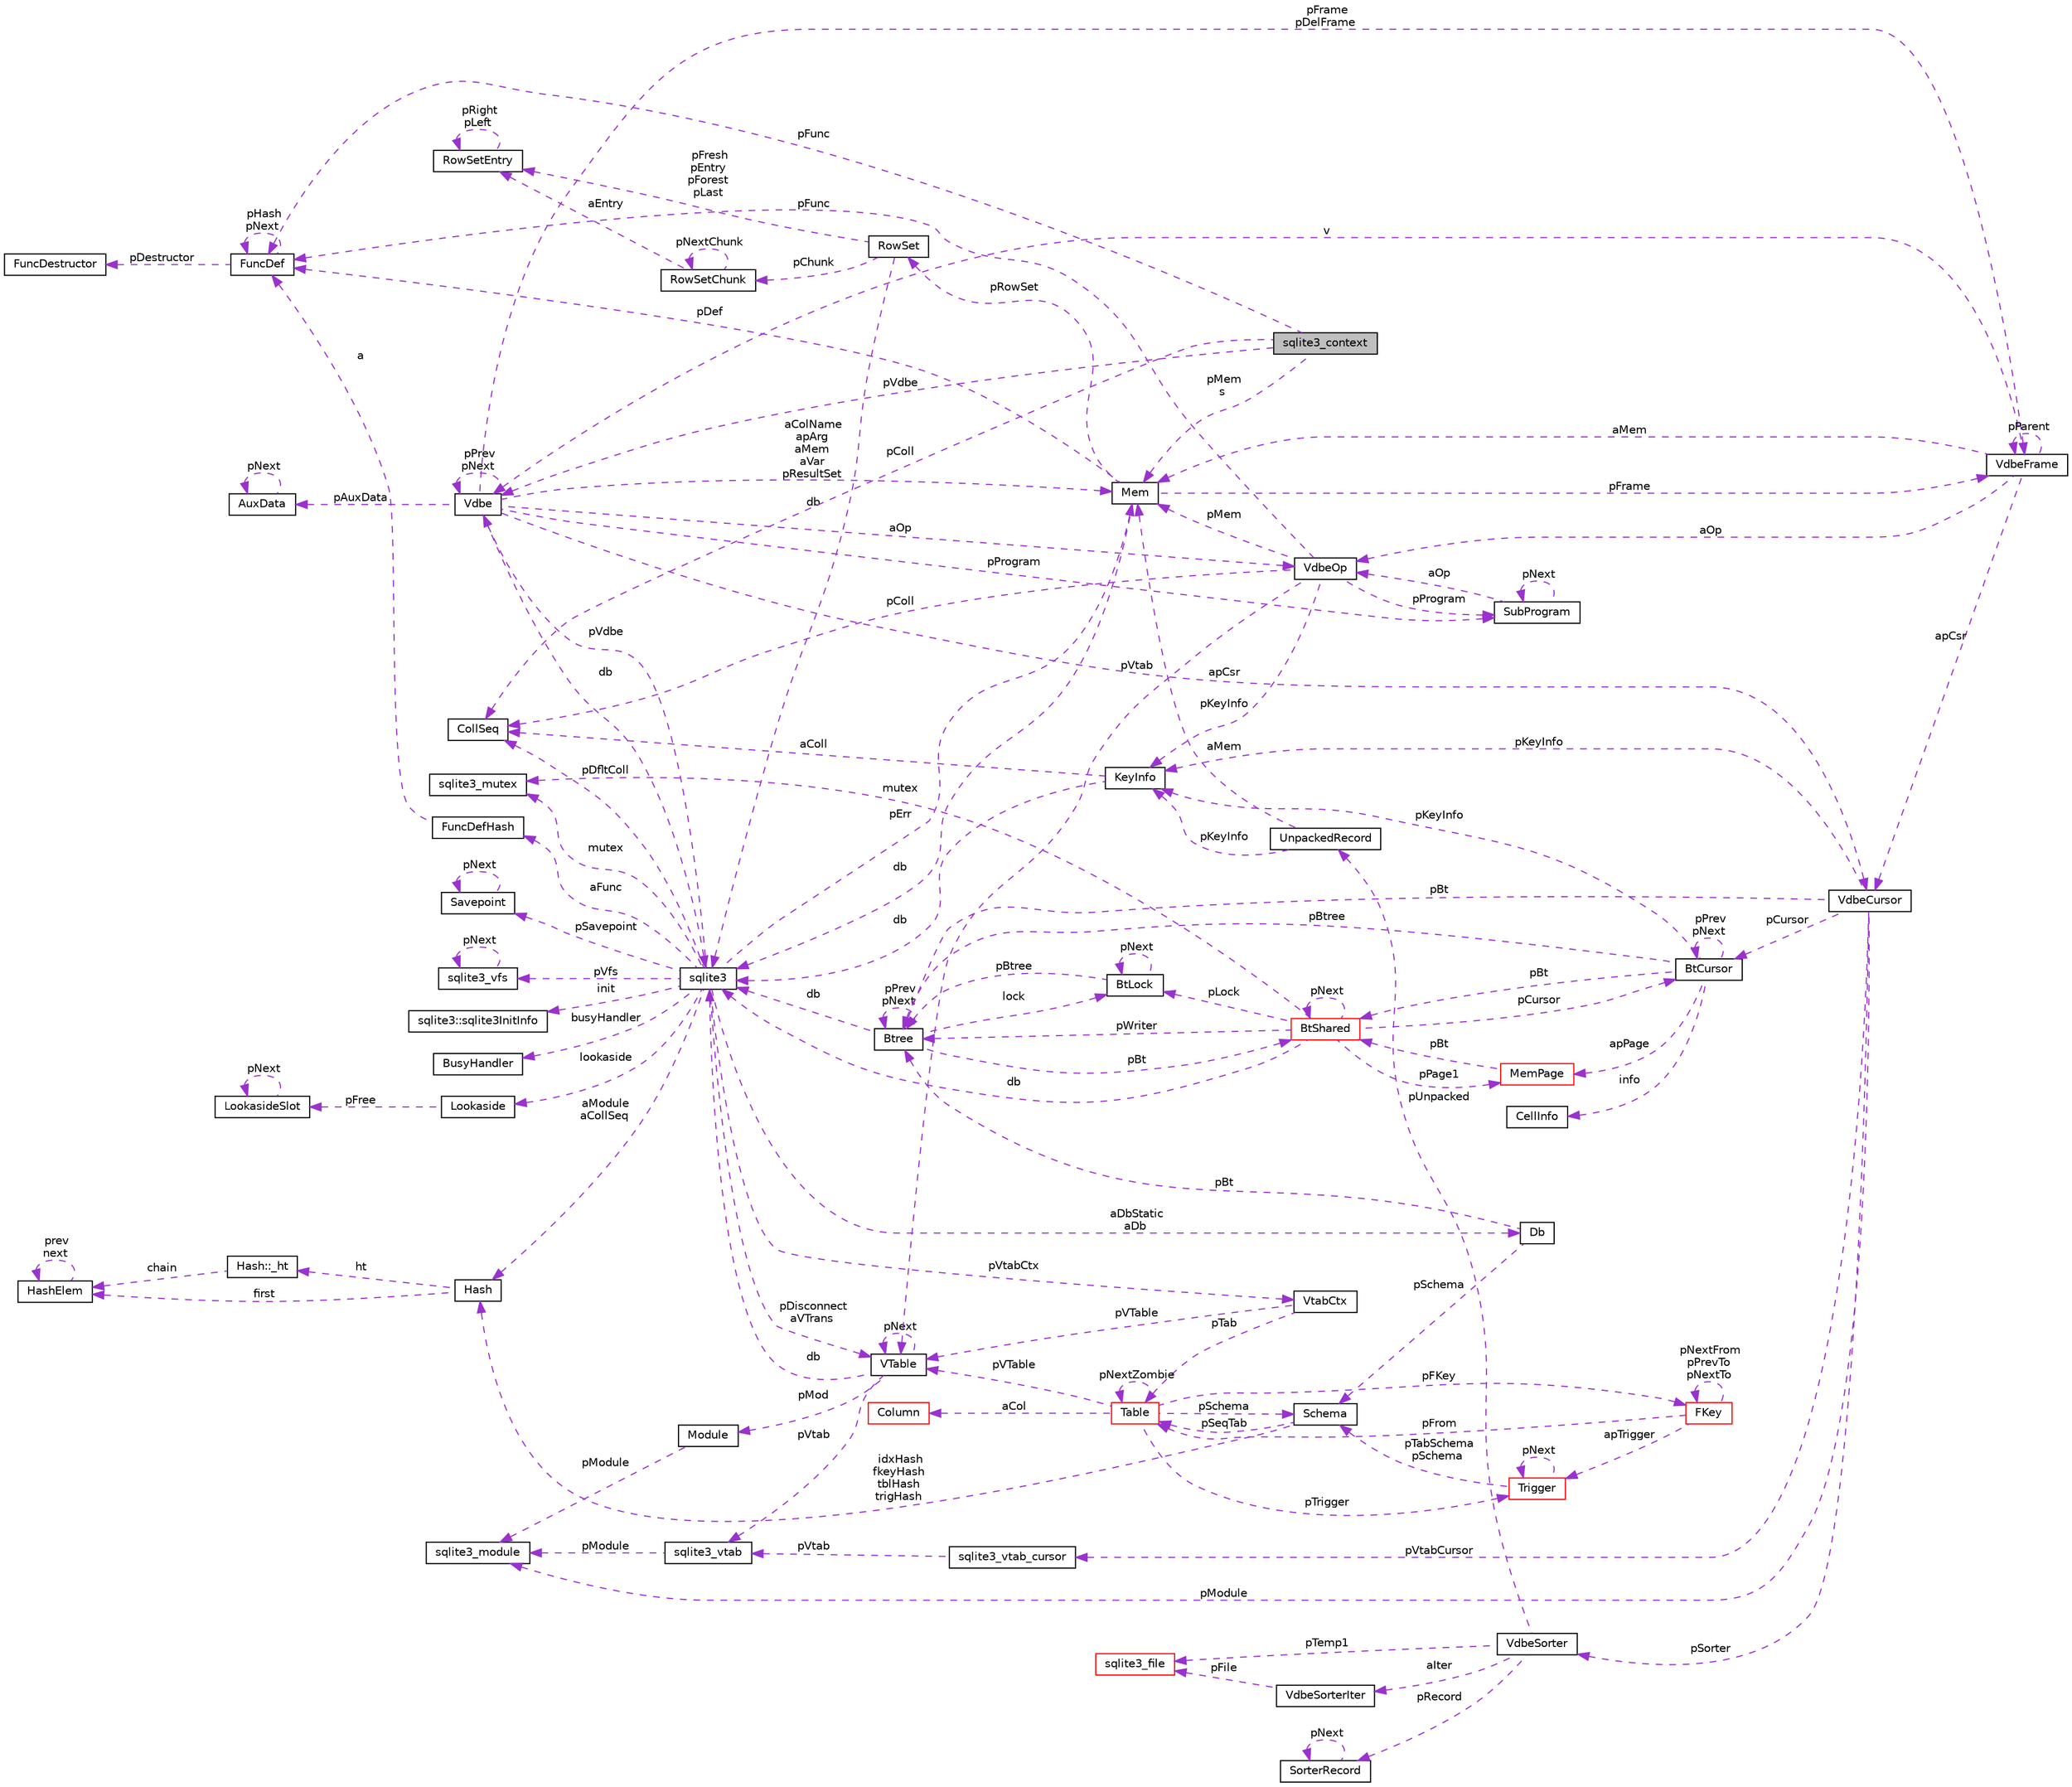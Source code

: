 digraph G
{
 // INTERACTIVE_SVG=YES
  edge [fontname="Helvetica",fontsize="10",labelfontname="Helvetica",labelfontsize="10"];
  node [fontname="Helvetica",fontsize="10",shape=record];
  rankdir="LR";
  Node1 [label="sqlite3_context",height=0.2,width=0.4,color="black", fillcolor="grey75", style="filled" fontcolor="black"];
  Node2 -> Node1 [dir="back",color="darkorchid3",fontsize="10",style="dashed",label=" pVdbe" ,fontname="Helvetica"];
  Node2 [label="Vdbe",height=0.2,width=0.4,color="black", fillcolor="white", style="filled",URL="$db/df8/struct_vdbe.html"];
  Node2 -> Node2 [dir="back",color="darkorchid3",fontsize="10",style="dashed",label=" pPrev\npNext" ,fontname="Helvetica"];
  Node3 -> Node2 [dir="back",color="darkorchid3",fontsize="10",style="dashed",label=" aColName\napArg\naMem\naVar\npResultSet" ,fontname="Helvetica"];
  Node3 [label="Mem",height=0.2,width=0.4,color="black", fillcolor="white", style="filled",URL="$df/d48/struct_mem.html"];
  Node4 -> Node3 [dir="back",color="darkorchid3",fontsize="10",style="dashed",label=" db" ,fontname="Helvetica"];
  Node4 [label="sqlite3",height=0.2,width=0.4,color="black", fillcolor="white", style="filled",URL="$d9/dcd/structsqlite3.html"];
  Node3 -> Node4 [dir="back",color="darkorchid3",fontsize="10",style="dashed",label=" pErr" ,fontname="Helvetica"];
  Node2 -> Node4 [dir="back",color="darkorchid3",fontsize="10",style="dashed",label=" pVdbe" ,fontname="Helvetica"];
  Node5 -> Node4 [dir="back",color="darkorchid3",fontsize="10",style="dashed",label=" pSavepoint" ,fontname="Helvetica"];
  Node5 [label="Savepoint",height=0.2,width=0.4,color="black", fillcolor="white", style="filled",URL="$db/dde/struct_savepoint.html"];
  Node5 -> Node5 [dir="back",color="darkorchid3",fontsize="10",style="dashed",label=" pNext" ,fontname="Helvetica"];
  Node6 -> Node4 [dir="back",color="darkorchid3",fontsize="10",style="dashed",label=" aFunc" ,fontname="Helvetica"];
  Node6 [label="FuncDefHash",height=0.2,width=0.4,color="black", fillcolor="white", style="filled",URL="$db/dfc/struct_func_def_hash.html"];
  Node7 -> Node6 [dir="back",color="darkorchid3",fontsize="10",style="dashed",label=" a" ,fontname="Helvetica"];
  Node7 [label="FuncDef",height=0.2,width=0.4,color="black", fillcolor="white", style="filled",URL="$df/d38/struct_func_def.html"];
  Node8 -> Node7 [dir="back",color="darkorchid3",fontsize="10",style="dashed",label=" pDestructor" ,fontname="Helvetica"];
  Node8 [label="FuncDestructor",height=0.2,width=0.4,color="black", fillcolor="white", style="filled",URL="$d5/da4/struct_func_destructor.html"];
  Node7 -> Node7 [dir="back",color="darkorchid3",fontsize="10",style="dashed",label=" pHash\npNext" ,fontname="Helvetica"];
  Node9 -> Node4 [dir="back",color="darkorchid3",fontsize="10",style="dashed",label=" lookaside" ,fontname="Helvetica"];
  Node9 [label="Lookaside",height=0.2,width=0.4,color="black", fillcolor="white", style="filled",URL="$d4/d8a/struct_lookaside.html"];
  Node10 -> Node9 [dir="back",color="darkorchid3",fontsize="10",style="dashed",label=" pFree" ,fontname="Helvetica"];
  Node10 [label="LookasideSlot",height=0.2,width=0.4,color="black", fillcolor="white", style="filled",URL="$dd/d17/struct_lookaside_slot.html"];
  Node10 -> Node10 [dir="back",color="darkorchid3",fontsize="10",style="dashed",label=" pNext" ,fontname="Helvetica"];
  Node11 -> Node4 [dir="back",color="darkorchid3",fontsize="10",style="dashed",label=" mutex" ,fontname="Helvetica"];
  Node11 [label="sqlite3_mutex",height=0.2,width=0.4,color="black", fillcolor="white", style="filled",URL="$d5/d3c/structsqlite3__mutex.html"];
  Node12 -> Node4 [dir="back",color="darkorchid3",fontsize="10",style="dashed",label=" pVfs" ,fontname="Helvetica"];
  Node12 [label="sqlite3_vfs",height=0.2,width=0.4,color="black", fillcolor="white", style="filled",URL="$d3/d36/structsqlite3__vfs.html"];
  Node12 -> Node12 [dir="back",color="darkorchid3",fontsize="10",style="dashed",label=" pNext" ,fontname="Helvetica"];
  Node13 -> Node4 [dir="back",color="darkorchid3",fontsize="10",style="dashed",label=" init" ,fontname="Helvetica"];
  Node13 [label="sqlite3::sqlite3InitInfo",height=0.2,width=0.4,color="black", fillcolor="white", style="filled",URL="$d7/d84/structsqlite3_1_1sqlite3_init_info.html"];
  Node14 -> Node4 [dir="back",color="darkorchid3",fontsize="10",style="dashed",label=" busyHandler" ,fontname="Helvetica"];
  Node14 [label="BusyHandler",height=0.2,width=0.4,color="black", fillcolor="white", style="filled",URL="$d4/d89/struct_busy_handler.html"];
  Node15 -> Node4 [dir="back",color="darkorchid3",fontsize="10",style="dashed",label=" pVtabCtx" ,fontname="Helvetica"];
  Node15 [label="VtabCtx",height=0.2,width=0.4,color="black", fillcolor="white", style="filled",URL="$de/dae/struct_vtab_ctx.html"];
  Node16 -> Node15 [dir="back",color="darkorchid3",fontsize="10",style="dashed",label=" pVTable" ,fontname="Helvetica"];
  Node16 [label="VTable",height=0.2,width=0.4,color="black", fillcolor="white", style="filled",URL="$db/d7e/struct_v_table.html"];
  Node4 -> Node16 [dir="back",color="darkorchid3",fontsize="10",style="dashed",label=" db" ,fontname="Helvetica"];
  Node16 -> Node16 [dir="back",color="darkorchid3",fontsize="10",style="dashed",label=" pNext" ,fontname="Helvetica"];
  Node17 -> Node16 [dir="back",color="darkorchid3",fontsize="10",style="dashed",label=" pMod" ,fontname="Helvetica"];
  Node17 [label="Module",height=0.2,width=0.4,color="black", fillcolor="white", style="filled",URL="$d0/d3b/struct_module.html"];
  Node18 -> Node17 [dir="back",color="darkorchid3",fontsize="10",style="dashed",label=" pModule" ,fontname="Helvetica"];
  Node18 [label="sqlite3_module",height=0.2,width=0.4,color="black", fillcolor="white", style="filled",URL="$dd/de4/structsqlite3__module.html"];
  Node19 -> Node16 [dir="back",color="darkorchid3",fontsize="10",style="dashed",label=" pVtab" ,fontname="Helvetica"];
  Node19 [label="sqlite3_vtab",height=0.2,width=0.4,color="black", fillcolor="white", style="filled",URL="$d3/d12/structsqlite3__vtab.html"];
  Node18 -> Node19 [dir="back",color="darkorchid3",fontsize="10",style="dashed",label=" pModule" ,fontname="Helvetica"];
  Node20 -> Node15 [dir="back",color="darkorchid3",fontsize="10",style="dashed",label=" pTab" ,fontname="Helvetica"];
  Node20 [label="Table",height=0.2,width=0.4,color="red", fillcolor="white", style="filled",URL="$d5/d0d/struct_table.html"];
  Node21 -> Node20 [dir="back",color="darkorchid3",fontsize="10",style="dashed",label=" pSchema" ,fontname="Helvetica"];
  Node21 [label="Schema",height=0.2,width=0.4,color="black", fillcolor="white", style="filled",URL="$df/d15/struct_schema.html"];
  Node20 -> Node21 [dir="back",color="darkorchid3",fontsize="10",style="dashed",label=" pSeqTab" ,fontname="Helvetica"];
  Node22 -> Node21 [dir="back",color="darkorchid3",fontsize="10",style="dashed",label=" idxHash\nfkeyHash\ntblHash\ntrigHash" ,fontname="Helvetica"];
  Node22 [label="Hash",height=0.2,width=0.4,color="black", fillcolor="white", style="filled",URL="$d2/d7a/struct_hash.html"];
  Node23 -> Node22 [dir="back",color="darkorchid3",fontsize="10",style="dashed",label=" ht" ,fontname="Helvetica"];
  Node23 [label="Hash::_ht",height=0.2,width=0.4,color="black", fillcolor="white", style="filled",URL="$dd/d00/struct_hash_1_1__ht.html"];
  Node24 -> Node23 [dir="back",color="darkorchid3",fontsize="10",style="dashed",label=" chain" ,fontname="Helvetica"];
  Node24 [label="HashElem",height=0.2,width=0.4,color="black", fillcolor="white", style="filled",URL="$df/d01/struct_hash_elem.html"];
  Node24 -> Node24 [dir="back",color="darkorchid3",fontsize="10",style="dashed",label=" prev\nnext" ,fontname="Helvetica"];
  Node24 -> Node22 [dir="back",color="darkorchid3",fontsize="10",style="dashed",label=" first" ,fontname="Helvetica"];
  Node25 -> Node20 [dir="back",color="darkorchid3",fontsize="10",style="dashed",label=" aCol" ,fontname="Helvetica"];
  Node25 [label="Column",height=0.2,width=0.4,color="red", fillcolor="white", style="filled",URL="$d0/d14/struct_column.html"];
  Node26 -> Node20 [dir="back",color="darkorchid3",fontsize="10",style="dashed",label=" pFKey" ,fontname="Helvetica"];
  Node26 [label="FKey",height=0.2,width=0.4,color="red", fillcolor="white", style="filled",URL="$d0/dbd/struct_f_key.html"];
  Node26 -> Node26 [dir="back",color="darkorchid3",fontsize="10",style="dashed",label=" pNextFrom\npPrevTo\npNextTo" ,fontname="Helvetica"];
  Node20 -> Node26 [dir="back",color="darkorchid3",fontsize="10",style="dashed",label=" pFrom" ,fontname="Helvetica"];
  Node27 -> Node26 [dir="back",color="darkorchid3",fontsize="10",style="dashed",label=" apTrigger" ,fontname="Helvetica"];
  Node27 [label="Trigger",height=0.2,width=0.4,color="red", fillcolor="white", style="filled",URL="$d1/dd9/struct_trigger.html"];
  Node21 -> Node27 [dir="back",color="darkorchid3",fontsize="10",style="dashed",label=" pTabSchema\npSchema" ,fontname="Helvetica"];
  Node27 -> Node27 [dir="back",color="darkorchid3",fontsize="10",style="dashed",label=" pNext" ,fontname="Helvetica"];
  Node16 -> Node20 [dir="back",color="darkorchid3",fontsize="10",style="dashed",label=" pVTable" ,fontname="Helvetica"];
  Node20 -> Node20 [dir="back",color="darkorchid3",fontsize="10",style="dashed",label=" pNextZombie" ,fontname="Helvetica"];
  Node27 -> Node20 [dir="back",color="darkorchid3",fontsize="10",style="dashed",label=" pTrigger" ,fontname="Helvetica"];
  Node28 -> Node4 [dir="back",color="darkorchid3",fontsize="10",style="dashed",label=" pDfltColl" ,fontname="Helvetica"];
  Node28 [label="CollSeq",height=0.2,width=0.4,color="black", fillcolor="white", style="filled",URL="$d0/d7d/struct_coll_seq.html"];
  Node16 -> Node4 [dir="back",color="darkorchid3",fontsize="10",style="dashed",label=" pDisconnect\naVTrans" ,fontname="Helvetica"];
  Node29 -> Node4 [dir="back",color="darkorchid3",fontsize="10",style="dashed",label=" aDbStatic\naDb" ,fontname="Helvetica"];
  Node29 [label="Db",height=0.2,width=0.4,color="black", fillcolor="white", style="filled",URL="$db/dd1/struct_db.html"];
  Node21 -> Node29 [dir="back",color="darkorchid3",fontsize="10",style="dashed",label=" pSchema" ,fontname="Helvetica"];
  Node30 -> Node29 [dir="back",color="darkorchid3",fontsize="10",style="dashed",label=" pBt" ,fontname="Helvetica"];
  Node30 [label="Btree",height=0.2,width=0.4,color="black", fillcolor="white", style="filled",URL="$d9/d90/struct_btree.html"];
  Node31 -> Node30 [dir="back",color="darkorchid3",fontsize="10",style="dashed",label=" pBt" ,fontname="Helvetica"];
  Node31 [label="BtShared",height=0.2,width=0.4,color="red", fillcolor="white", style="filled",URL="$d3/d1f/struct_bt_shared.html"];
  Node32 -> Node31 [dir="back",color="darkorchid3",fontsize="10",style="dashed",label=" pCursor" ,fontname="Helvetica"];
  Node32 [label="BtCursor",height=0.2,width=0.4,color="black", fillcolor="white", style="filled",URL="$db/d2c/struct_bt_cursor.html"];
  Node32 -> Node32 [dir="back",color="darkorchid3",fontsize="10",style="dashed",label=" pPrev\npNext" ,fontname="Helvetica"];
  Node33 -> Node32 [dir="back",color="darkorchid3",fontsize="10",style="dashed",label=" info" ,fontname="Helvetica"];
  Node33 [label="CellInfo",height=0.2,width=0.4,color="black", fillcolor="white", style="filled",URL="$de/dbe/struct_cell_info.html"];
  Node31 -> Node32 [dir="back",color="darkorchid3",fontsize="10",style="dashed",label=" pBt" ,fontname="Helvetica"];
  Node34 -> Node32 [dir="back",color="darkorchid3",fontsize="10",style="dashed",label=" apPage" ,fontname="Helvetica"];
  Node34 [label="MemPage",height=0.2,width=0.4,color="red", fillcolor="white", style="filled",URL="$d8/d9f/struct_mem_page.html"];
  Node31 -> Node34 [dir="back",color="darkorchid3",fontsize="10",style="dashed",label=" pBt" ,fontname="Helvetica"];
  Node35 -> Node32 [dir="back",color="darkorchid3",fontsize="10",style="dashed",label=" pKeyInfo" ,fontname="Helvetica"];
  Node35 [label="KeyInfo",height=0.2,width=0.4,color="black", fillcolor="white", style="filled",URL="$dc/d2f/struct_key_info.html"];
  Node4 -> Node35 [dir="back",color="darkorchid3",fontsize="10",style="dashed",label=" db" ,fontname="Helvetica"];
  Node28 -> Node35 [dir="back",color="darkorchid3",fontsize="10",style="dashed",label=" aColl" ,fontname="Helvetica"];
  Node30 -> Node32 [dir="back",color="darkorchid3",fontsize="10",style="dashed",label=" pBtree" ,fontname="Helvetica"];
  Node31 -> Node31 [dir="back",color="darkorchid3",fontsize="10",style="dashed",label=" pNext" ,fontname="Helvetica"];
  Node4 -> Node31 [dir="back",color="darkorchid3",fontsize="10",style="dashed",label=" db" ,fontname="Helvetica"];
  Node11 -> Node31 [dir="back",color="darkorchid3",fontsize="10",style="dashed",label=" mutex" ,fontname="Helvetica"];
  Node36 -> Node31 [dir="back",color="darkorchid3",fontsize="10",style="dashed",label=" pLock" ,fontname="Helvetica"];
  Node36 [label="BtLock",height=0.2,width=0.4,color="black", fillcolor="white", style="filled",URL="$d1/d28/struct_bt_lock.html"];
  Node36 -> Node36 [dir="back",color="darkorchid3",fontsize="10",style="dashed",label=" pNext" ,fontname="Helvetica"];
  Node30 -> Node36 [dir="back",color="darkorchid3",fontsize="10",style="dashed",label=" pBtree" ,fontname="Helvetica"];
  Node34 -> Node31 [dir="back",color="darkorchid3",fontsize="10",style="dashed",label=" pPage1" ,fontname="Helvetica"];
  Node30 -> Node31 [dir="back",color="darkorchid3",fontsize="10",style="dashed",label=" pWriter" ,fontname="Helvetica"];
  Node4 -> Node30 [dir="back",color="darkorchid3",fontsize="10",style="dashed",label=" db" ,fontname="Helvetica"];
  Node36 -> Node30 [dir="back",color="darkorchid3",fontsize="10",style="dashed",label=" lock" ,fontname="Helvetica"];
  Node30 -> Node30 [dir="back",color="darkorchid3",fontsize="10",style="dashed",label=" pPrev\npNext" ,fontname="Helvetica"];
  Node22 -> Node4 [dir="back",color="darkorchid3",fontsize="10",style="dashed",label=" aModule\naCollSeq" ,fontname="Helvetica"];
  Node37 -> Node3 [dir="back",color="darkorchid3",fontsize="10",style="dashed",label=" pFrame" ,fontname="Helvetica"];
  Node37 [label="VdbeFrame",height=0.2,width=0.4,color="black", fillcolor="white", style="filled",URL="$de/d74/struct_vdbe_frame.html"];
  Node3 -> Node37 [dir="back",color="darkorchid3",fontsize="10",style="dashed",label=" aMem" ,fontname="Helvetica"];
  Node2 -> Node37 [dir="back",color="darkorchid3",fontsize="10",style="dashed",label=" v" ,fontname="Helvetica"];
  Node37 -> Node37 [dir="back",color="darkorchid3",fontsize="10",style="dashed",label=" pParent" ,fontname="Helvetica"];
  Node38 -> Node37 [dir="back",color="darkorchid3",fontsize="10",style="dashed",label=" apCsr" ,fontname="Helvetica"];
  Node38 [label="VdbeCursor",height=0.2,width=0.4,color="black", fillcolor="white", style="filled",URL="$d5/dd1/struct_vdbe_cursor.html"];
  Node32 -> Node38 [dir="back",color="darkorchid3",fontsize="10",style="dashed",label=" pCursor" ,fontname="Helvetica"];
  Node18 -> Node38 [dir="back",color="darkorchid3",fontsize="10",style="dashed",label=" pModule" ,fontname="Helvetica"];
  Node39 -> Node38 [dir="back",color="darkorchid3",fontsize="10",style="dashed",label=" pVtabCursor" ,fontname="Helvetica"];
  Node39 [label="sqlite3_vtab_cursor",height=0.2,width=0.4,color="black", fillcolor="white", style="filled",URL="$d3/d17/structsqlite3__vtab__cursor.html"];
  Node19 -> Node39 [dir="back",color="darkorchid3",fontsize="10",style="dashed",label=" pVtab" ,fontname="Helvetica"];
  Node40 -> Node38 [dir="back",color="darkorchid3",fontsize="10",style="dashed",label=" pSorter" ,fontname="Helvetica"];
  Node40 [label="VdbeSorter",height=0.2,width=0.4,color="black", fillcolor="white", style="filled",URL="$d3/d85/struct_vdbe_sorter.html"];
  Node41 -> Node40 [dir="back",color="darkorchid3",fontsize="10",style="dashed",label=" aIter" ,fontname="Helvetica"];
  Node41 [label="VdbeSorterIter",height=0.2,width=0.4,color="black", fillcolor="white", style="filled",URL="$df/dcd/struct_vdbe_sorter_iter.html"];
  Node42 -> Node41 [dir="back",color="darkorchid3",fontsize="10",style="dashed",label=" pFile" ,fontname="Helvetica"];
  Node42 [label="sqlite3_file",height=0.2,width=0.4,color="red", fillcolor="white", style="filled",URL="$db/db0/structsqlite3__file.html"];
  Node42 -> Node40 [dir="back",color="darkorchid3",fontsize="10",style="dashed",label=" pTemp1" ,fontname="Helvetica"];
  Node43 -> Node40 [dir="back",color="darkorchid3",fontsize="10",style="dashed",label=" pRecord" ,fontname="Helvetica"];
  Node43 [label="SorterRecord",height=0.2,width=0.4,color="black", fillcolor="white", style="filled",URL="$da/d71/struct_sorter_record.html"];
  Node43 -> Node43 [dir="back",color="darkorchid3",fontsize="10",style="dashed",label=" pNext" ,fontname="Helvetica"];
  Node44 -> Node40 [dir="back",color="darkorchid3",fontsize="10",style="dashed",label=" pUnpacked" ,fontname="Helvetica"];
  Node44 [label="UnpackedRecord",height=0.2,width=0.4,color="black", fillcolor="white", style="filled",URL="$d9/d48/struct_unpacked_record.html"];
  Node3 -> Node44 [dir="back",color="darkorchid3",fontsize="10",style="dashed",label=" aMem" ,fontname="Helvetica"];
  Node35 -> Node44 [dir="back",color="darkorchid3",fontsize="10",style="dashed",label=" pKeyInfo" ,fontname="Helvetica"];
  Node35 -> Node38 [dir="back",color="darkorchid3",fontsize="10",style="dashed",label=" pKeyInfo" ,fontname="Helvetica"];
  Node30 -> Node38 [dir="back",color="darkorchid3",fontsize="10",style="dashed",label=" pBt" ,fontname="Helvetica"];
  Node45 -> Node37 [dir="back",color="darkorchid3",fontsize="10",style="dashed",label=" aOp" ,fontname="Helvetica"];
  Node45 [label="VdbeOp",height=0.2,width=0.4,color="black", fillcolor="white", style="filled",URL="$d2/dd9/struct_vdbe_op.html"];
  Node3 -> Node45 [dir="back",color="darkorchid3",fontsize="10",style="dashed",label=" pMem" ,fontname="Helvetica"];
  Node28 -> Node45 [dir="back",color="darkorchid3",fontsize="10",style="dashed",label=" pColl" ,fontname="Helvetica"];
  Node16 -> Node45 [dir="back",color="darkorchid3",fontsize="10",style="dashed",label=" pVtab" ,fontname="Helvetica"];
  Node46 -> Node45 [dir="back",color="darkorchid3",fontsize="10",style="dashed",label=" pProgram" ,fontname="Helvetica"];
  Node46 [label="SubProgram",height=0.2,width=0.4,color="black", fillcolor="white", style="filled",URL="$d4/d16/struct_sub_program.html"];
  Node46 -> Node46 [dir="back",color="darkorchid3",fontsize="10",style="dashed",label=" pNext" ,fontname="Helvetica"];
  Node45 -> Node46 [dir="back",color="darkorchid3",fontsize="10",style="dashed",label=" aOp" ,fontname="Helvetica"];
  Node35 -> Node45 [dir="back",color="darkorchid3",fontsize="10",style="dashed",label=" pKeyInfo" ,fontname="Helvetica"];
  Node7 -> Node45 [dir="back",color="darkorchid3",fontsize="10",style="dashed",label=" pFunc" ,fontname="Helvetica"];
  Node47 -> Node3 [dir="back",color="darkorchid3",fontsize="10",style="dashed",label=" pRowSet" ,fontname="Helvetica"];
  Node47 [label="RowSet",height=0.2,width=0.4,color="black", fillcolor="white", style="filled",URL="$d5/d67/struct_row_set.html"];
  Node4 -> Node47 [dir="back",color="darkorchid3",fontsize="10",style="dashed",label=" db" ,fontname="Helvetica"];
  Node48 -> Node47 [dir="back",color="darkorchid3",fontsize="10",style="dashed",label=" pChunk" ,fontname="Helvetica"];
  Node48 [label="RowSetChunk",height=0.2,width=0.4,color="black", fillcolor="white", style="filled",URL="$d0/dd7/struct_row_set_chunk.html"];
  Node48 -> Node48 [dir="back",color="darkorchid3",fontsize="10",style="dashed",label=" pNextChunk" ,fontname="Helvetica"];
  Node49 -> Node48 [dir="back",color="darkorchid3",fontsize="10",style="dashed",label=" aEntry" ,fontname="Helvetica"];
  Node49 [label="RowSetEntry",height=0.2,width=0.4,color="black", fillcolor="white", style="filled",URL="$da/d66/struct_row_set_entry.html"];
  Node49 -> Node49 [dir="back",color="darkorchid3",fontsize="10",style="dashed",label=" pRight\npLeft" ,fontname="Helvetica"];
  Node49 -> Node47 [dir="back",color="darkorchid3",fontsize="10",style="dashed",label=" pFresh\npEntry\npForest\npLast" ,fontname="Helvetica"];
  Node7 -> Node3 [dir="back",color="darkorchid3",fontsize="10",style="dashed",label=" pDef" ,fontname="Helvetica"];
  Node4 -> Node2 [dir="back",color="darkorchid3",fontsize="10",style="dashed",label=" db" ,fontname="Helvetica"];
  Node37 -> Node2 [dir="back",color="darkorchid3",fontsize="10",style="dashed",label=" pFrame\npDelFrame" ,fontname="Helvetica"];
  Node50 -> Node2 [dir="back",color="darkorchid3",fontsize="10",style="dashed",label=" pAuxData" ,fontname="Helvetica"];
  Node50 [label="AuxData",height=0.2,width=0.4,color="black", fillcolor="white", style="filled",URL="$d5/d59/struct_aux_data.html"];
  Node50 -> Node50 [dir="back",color="darkorchid3",fontsize="10",style="dashed",label=" pNext" ,fontname="Helvetica"];
  Node46 -> Node2 [dir="back",color="darkorchid3",fontsize="10",style="dashed",label=" pProgram" ,fontname="Helvetica"];
  Node38 -> Node2 [dir="back",color="darkorchid3",fontsize="10",style="dashed",label=" apCsr" ,fontname="Helvetica"];
  Node45 -> Node2 [dir="back",color="darkorchid3",fontsize="10",style="dashed",label=" aOp" ,fontname="Helvetica"];
  Node3 -> Node1 [dir="back",color="darkorchid3",fontsize="10",style="dashed",label=" pMem\ns" ,fontname="Helvetica"];
  Node28 -> Node1 [dir="back",color="darkorchid3",fontsize="10",style="dashed",label=" pColl" ,fontname="Helvetica"];
  Node7 -> Node1 [dir="back",color="darkorchid3",fontsize="10",style="dashed",label=" pFunc" ,fontname="Helvetica"];
}
